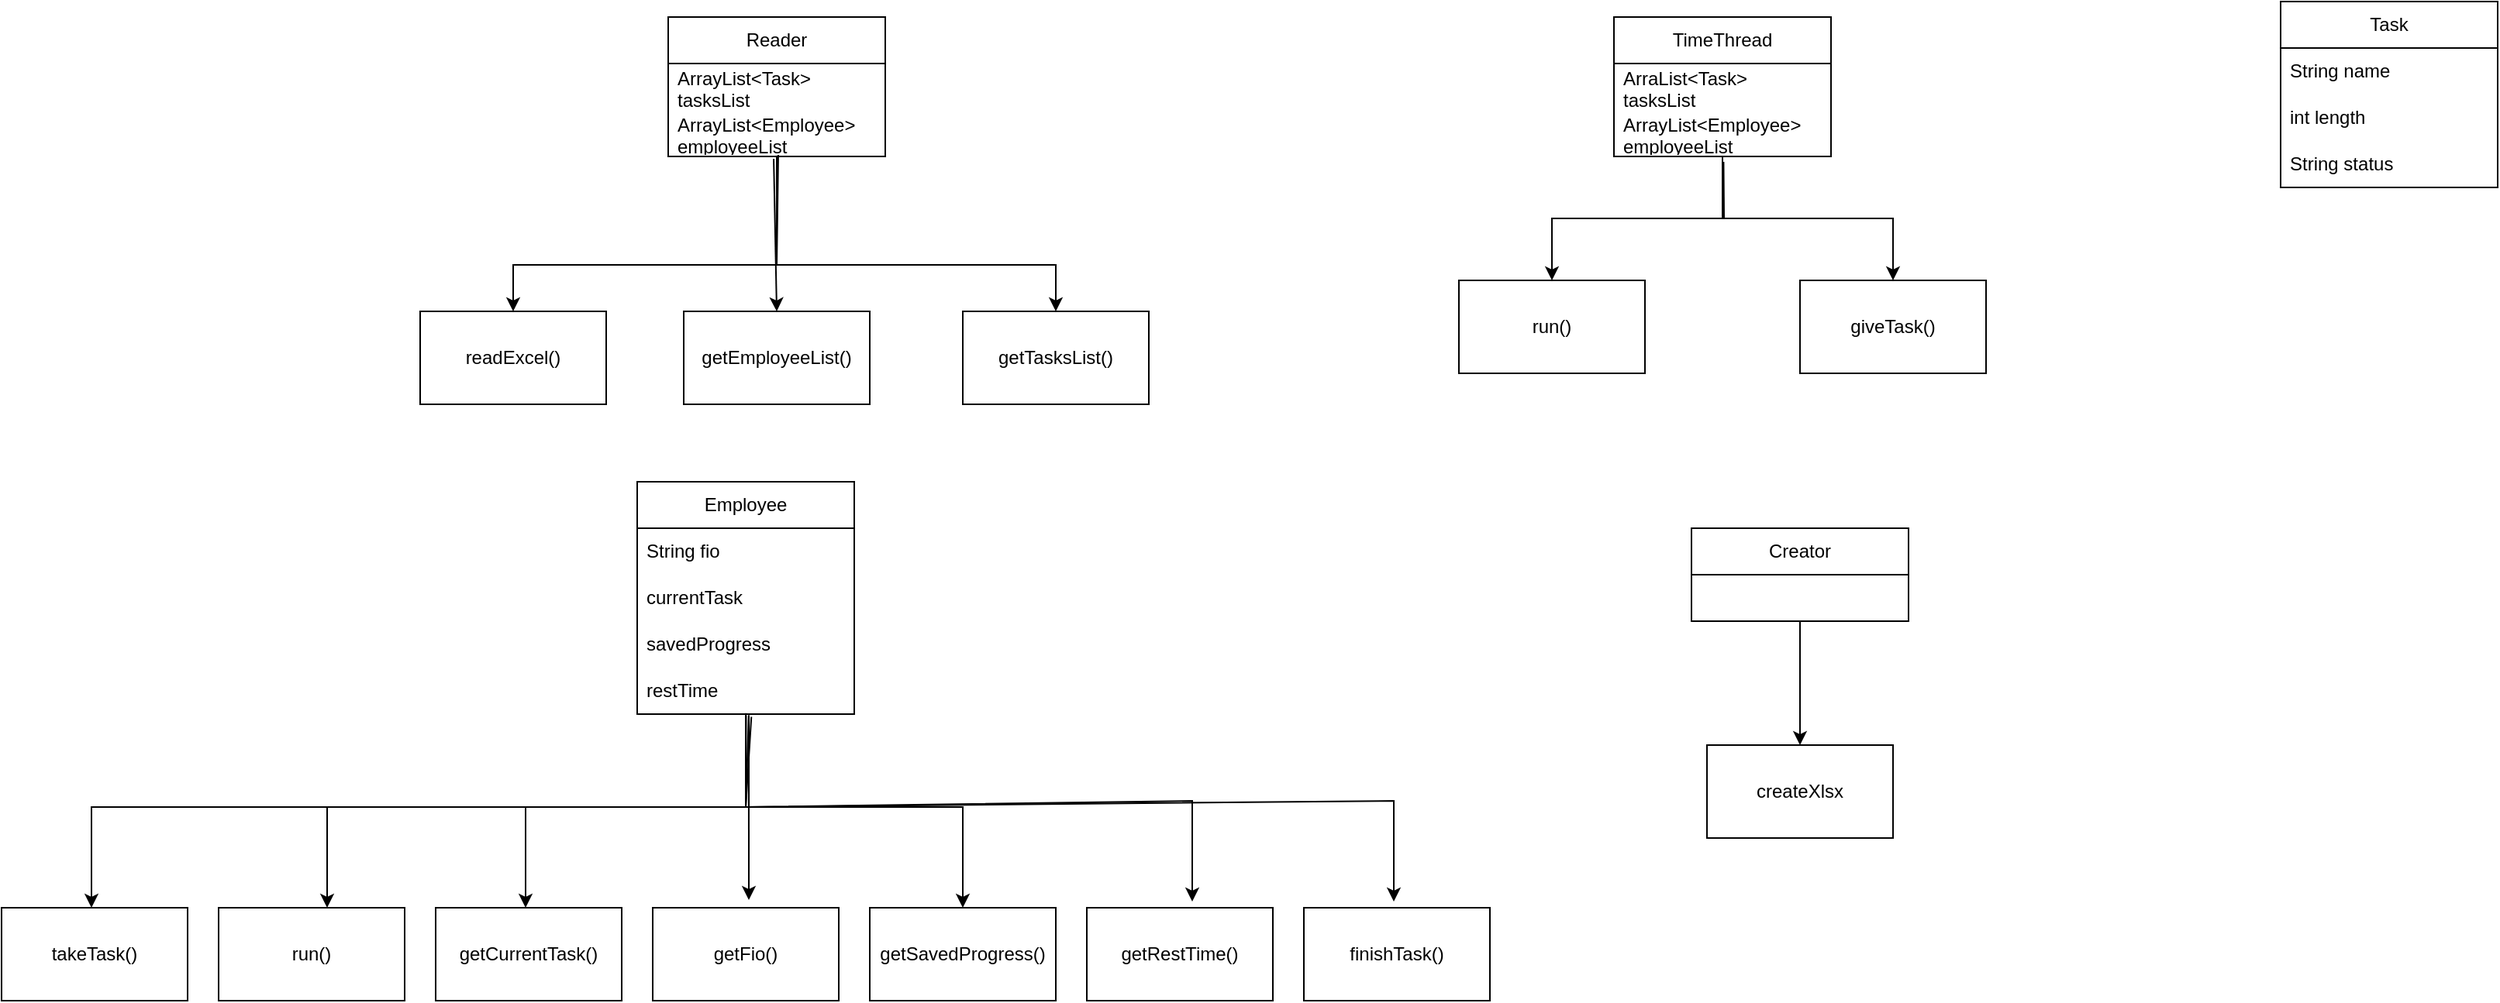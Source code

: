<mxfile version="27.0.9">
  <diagram name="Страница — 1" id="12rp9pAkE6GyZjwXNowM">
    <mxGraphModel dx="1971" dy="1111" grid="1" gridSize="10" guides="1" tooltips="1" connect="1" arrows="1" fold="1" page="1" pageScale="1" pageWidth="1920" pageHeight="1200" math="0" shadow="0">
      <root>
        <mxCell id="0" />
        <mxCell id="1" parent="0" />
        <mxCell id="76v9fN0egyi8OY0H91_Y-6" value="" style="edgeStyle=orthogonalEdgeStyle;rounded=0;orthogonalLoop=1;jettySize=auto;html=1;" edge="1" parent="1" source="76v9fN0egyi8OY0H91_Y-1" target="76v9fN0egyi8OY0H91_Y-5">
          <mxGeometry relative="1" as="geometry">
            <Array as="points">
              <mxPoint x="650" y="470" />
              <mxPoint x="480" y="470" />
            </Array>
          </mxGeometry>
        </mxCell>
        <mxCell id="76v9fN0egyi8OY0H91_Y-1" value="Reader" style="swimlane;fontStyle=0;childLayout=stackLayout;horizontal=1;startSize=30;horizontalStack=0;resizeParent=1;resizeParentMax=0;resizeLast=0;collapsible=1;marginBottom=0;whiteSpace=wrap;html=1;" vertex="1" parent="1">
          <mxGeometry x="580" y="310" width="140" height="90" as="geometry" />
        </mxCell>
        <mxCell id="76v9fN0egyi8OY0H91_Y-2" value="ArrayList&amp;lt;Task&amp;gt; tasksList" style="text;strokeColor=none;fillColor=none;align=left;verticalAlign=middle;spacingLeft=4;spacingRight=4;overflow=hidden;points=[[0,0.5],[1,0.5]];portConstraint=eastwest;rotatable=0;whiteSpace=wrap;html=1;" vertex="1" parent="76v9fN0egyi8OY0H91_Y-1">
          <mxGeometry y="30" width="140" height="30" as="geometry" />
        </mxCell>
        <mxCell id="76v9fN0egyi8OY0H91_Y-3" value="ArrayList&amp;lt;Employee&amp;gt; employeeList" style="text;strokeColor=none;fillColor=none;align=left;verticalAlign=middle;spacingLeft=4;spacingRight=4;overflow=hidden;points=[[0,0.5],[1,0.5]];portConstraint=eastwest;rotatable=0;whiteSpace=wrap;html=1;" vertex="1" parent="76v9fN0egyi8OY0H91_Y-1">
          <mxGeometry y="60" width="140" height="30" as="geometry" />
        </mxCell>
        <mxCell id="76v9fN0egyi8OY0H91_Y-5" value="readExcel()" style="whiteSpace=wrap;html=1;fontStyle=0;startSize=30;horizontal=1;" vertex="1" parent="1">
          <mxGeometry x="420" y="500" width="120" height="60" as="geometry" />
        </mxCell>
        <mxCell id="76v9fN0egyi8OY0H91_Y-7" value="getEmployeeList()" style="rounded=0;whiteSpace=wrap;html=1;" vertex="1" parent="1">
          <mxGeometry x="590" y="500" width="120" height="60" as="geometry" />
        </mxCell>
        <mxCell id="76v9fN0egyi8OY0H91_Y-8" value="getTasksList()" style="rounded=0;whiteSpace=wrap;html=1;" vertex="1" parent="1">
          <mxGeometry x="770" y="500" width="120" height="60" as="geometry" />
        </mxCell>
        <mxCell id="76v9fN0egyi8OY0H91_Y-9" value="" style="endArrow=classic;html=1;rounded=0;entryX=0.5;entryY=0;entryDx=0;entryDy=0;exitX=0.486;exitY=1.05;exitDx=0;exitDy=0;exitPerimeter=0;" edge="1" parent="1" source="76v9fN0egyi8OY0H91_Y-3" target="76v9fN0egyi8OY0H91_Y-7">
          <mxGeometry width="50" height="50" relative="1" as="geometry">
            <mxPoint x="640" y="420" as="sourcePoint" />
            <mxPoint x="690" y="370" as="targetPoint" />
          </mxGeometry>
        </mxCell>
        <mxCell id="76v9fN0egyi8OY0H91_Y-10" value="" style="endArrow=classic;html=1;rounded=0;entryX=0.5;entryY=0;entryDx=0;entryDy=0;exitX=0.507;exitY=0.967;exitDx=0;exitDy=0;exitPerimeter=0;" edge="1" parent="1" source="76v9fN0egyi8OY0H91_Y-3" target="76v9fN0egyi8OY0H91_Y-8">
          <mxGeometry width="50" height="50" relative="1" as="geometry">
            <mxPoint x="830" y="470" as="sourcePoint" />
            <mxPoint x="690" y="370" as="targetPoint" />
            <Array as="points">
              <mxPoint x="650" y="470" />
              <mxPoint x="830" y="470" />
            </Array>
          </mxGeometry>
        </mxCell>
        <mxCell id="76v9fN0egyi8OY0H91_Y-16" value="" style="edgeStyle=orthogonalEdgeStyle;rounded=0;orthogonalLoop=1;jettySize=auto;html=1;" edge="1" parent="1" source="76v9fN0egyi8OY0H91_Y-11" target="76v9fN0egyi8OY0H91_Y-15">
          <mxGeometry relative="1" as="geometry" />
        </mxCell>
        <mxCell id="76v9fN0egyi8OY0H91_Y-11" value="TimeThread" style="swimlane;fontStyle=0;childLayout=stackLayout;horizontal=1;startSize=30;horizontalStack=0;resizeParent=1;resizeParentMax=0;resizeLast=0;collapsible=1;marginBottom=0;whiteSpace=wrap;html=1;" vertex="1" parent="1">
          <mxGeometry x="1190" y="310" width="140" height="90" as="geometry" />
        </mxCell>
        <mxCell id="76v9fN0egyi8OY0H91_Y-12" value="ArraList&amp;lt;Task&amp;gt; tasksList" style="text;strokeColor=none;fillColor=none;align=left;verticalAlign=middle;spacingLeft=4;spacingRight=4;overflow=hidden;points=[[0,0.5],[1,0.5]];portConstraint=eastwest;rotatable=0;whiteSpace=wrap;html=1;" vertex="1" parent="76v9fN0egyi8OY0H91_Y-11">
          <mxGeometry y="30" width="140" height="30" as="geometry" />
        </mxCell>
        <mxCell id="76v9fN0egyi8OY0H91_Y-13" value="ArrayList&amp;lt;Employee&amp;gt; employeeList" style="text;strokeColor=none;fillColor=none;align=left;verticalAlign=middle;spacingLeft=4;spacingRight=4;overflow=hidden;points=[[0,0.5],[1,0.5]];portConstraint=eastwest;rotatable=0;whiteSpace=wrap;html=1;" vertex="1" parent="76v9fN0egyi8OY0H91_Y-11">
          <mxGeometry y="60" width="140" height="30" as="geometry" />
        </mxCell>
        <mxCell id="76v9fN0egyi8OY0H91_Y-15" value="run()" style="whiteSpace=wrap;html=1;fontStyle=0;startSize=30;horizontal=1;" vertex="1" parent="1">
          <mxGeometry x="1090" y="480" width="120" height="60" as="geometry" />
        </mxCell>
        <mxCell id="76v9fN0egyi8OY0H91_Y-17" value="giveTask()" style="rounded=0;whiteSpace=wrap;html=1;" vertex="1" parent="1">
          <mxGeometry x="1310" y="480" width="120" height="60" as="geometry" />
        </mxCell>
        <mxCell id="76v9fN0egyi8OY0H91_Y-18" value="" style="endArrow=classic;html=1;rounded=0;entryX=0.5;entryY=0;entryDx=0;entryDy=0;exitX=0.505;exitY=1.118;exitDx=0;exitDy=0;exitPerimeter=0;" edge="1" parent="1" source="76v9fN0egyi8OY0H91_Y-13" target="76v9fN0egyi8OY0H91_Y-17">
          <mxGeometry width="50" height="50" relative="1" as="geometry">
            <mxPoint x="1270" y="430" as="sourcePoint" />
            <mxPoint x="1320" y="380" as="targetPoint" />
            <Array as="points">
              <mxPoint x="1261" y="440" />
              <mxPoint x="1370" y="440" />
            </Array>
          </mxGeometry>
        </mxCell>
        <mxCell id="76v9fN0egyi8OY0H91_Y-25" value="" style="edgeStyle=orthogonalEdgeStyle;rounded=0;orthogonalLoop=1;jettySize=auto;html=1;" edge="1" parent="1" source="76v9fN0egyi8OY0H91_Y-19" target="76v9fN0egyi8OY0H91_Y-24">
          <mxGeometry relative="1" as="geometry">
            <Array as="points">
              <mxPoint x="630" y="820" />
              <mxPoint x="360" y="820" />
            </Array>
          </mxGeometry>
        </mxCell>
        <mxCell id="76v9fN0egyi8OY0H91_Y-19" value="Employee" style="swimlane;fontStyle=0;childLayout=stackLayout;horizontal=1;startSize=30;horizontalStack=0;resizeParent=1;resizeParentMax=0;resizeLast=0;collapsible=1;marginBottom=0;whiteSpace=wrap;html=1;" vertex="1" parent="1">
          <mxGeometry x="560" y="610" width="140" height="150" as="geometry" />
        </mxCell>
        <mxCell id="76v9fN0egyi8OY0H91_Y-20" value="String fio" style="text;strokeColor=none;fillColor=none;align=left;verticalAlign=middle;spacingLeft=4;spacingRight=4;overflow=hidden;points=[[0,0.5],[1,0.5]];portConstraint=eastwest;rotatable=0;whiteSpace=wrap;html=1;" vertex="1" parent="76v9fN0egyi8OY0H91_Y-19">
          <mxGeometry y="30" width="140" height="30" as="geometry" />
        </mxCell>
        <mxCell id="76v9fN0egyi8OY0H91_Y-21" value="currentTask" style="text;strokeColor=none;fillColor=none;align=left;verticalAlign=middle;spacingLeft=4;spacingRight=4;overflow=hidden;points=[[0,0.5],[1,0.5]];portConstraint=eastwest;rotatable=0;whiteSpace=wrap;html=1;" vertex="1" parent="76v9fN0egyi8OY0H91_Y-19">
          <mxGeometry y="60" width="140" height="30" as="geometry" />
        </mxCell>
        <mxCell id="76v9fN0egyi8OY0H91_Y-22" value="savedProgress" style="text;strokeColor=none;fillColor=none;align=left;verticalAlign=middle;spacingLeft=4;spacingRight=4;overflow=hidden;points=[[0,0.5],[1,0.5]];portConstraint=eastwest;rotatable=0;whiteSpace=wrap;html=1;" vertex="1" parent="76v9fN0egyi8OY0H91_Y-19">
          <mxGeometry y="90" width="140" height="30" as="geometry" />
        </mxCell>
        <mxCell id="76v9fN0egyi8OY0H91_Y-23" value="restTime" style="text;strokeColor=none;fillColor=none;align=left;verticalAlign=middle;spacingLeft=4;spacingRight=4;overflow=hidden;points=[[0,0.5],[1,0.5]];portConstraint=eastwest;rotatable=0;whiteSpace=wrap;html=1;" vertex="1" parent="76v9fN0egyi8OY0H91_Y-19">
          <mxGeometry y="120" width="140" height="30" as="geometry" />
        </mxCell>
        <mxCell id="76v9fN0egyi8OY0H91_Y-24" value="run()" style="whiteSpace=wrap;html=1;fontStyle=0;startSize=30;horizontal=1;" vertex="1" parent="1">
          <mxGeometry x="290" y="885" width="120" height="60" as="geometry" />
        </mxCell>
        <mxCell id="76v9fN0egyi8OY0H91_Y-27" value="getCurrentTask()" style="rounded=0;whiteSpace=wrap;html=1;" vertex="1" parent="1">
          <mxGeometry x="430" y="885" width="120" height="60" as="geometry" />
        </mxCell>
        <mxCell id="76v9fN0egyi8OY0H91_Y-28" value="getFio()" style="rounded=0;whiteSpace=wrap;html=1;" vertex="1" parent="1">
          <mxGeometry x="570" y="885" width="120" height="60" as="geometry" />
        </mxCell>
        <mxCell id="76v9fN0egyi8OY0H91_Y-29" value="takeTask()" style="rounded=0;whiteSpace=wrap;html=1;" vertex="1" parent="1">
          <mxGeometry x="150" y="885" width="120" height="60" as="geometry" />
        </mxCell>
        <mxCell id="76v9fN0egyi8OY0H91_Y-30" value="getSavedProgress()" style="rounded=0;whiteSpace=wrap;html=1;" vertex="1" parent="1">
          <mxGeometry x="710" y="885" width="120" height="60" as="geometry" />
        </mxCell>
        <mxCell id="76v9fN0egyi8OY0H91_Y-31" value="getRestTime()" style="rounded=0;whiteSpace=wrap;html=1;" vertex="1" parent="1">
          <mxGeometry x="850" y="885" width="120" height="60" as="geometry" />
        </mxCell>
        <mxCell id="76v9fN0egyi8OY0H91_Y-32" value="finishTask()" style="rounded=0;whiteSpace=wrap;html=1;" vertex="1" parent="1">
          <mxGeometry x="990" y="885" width="120" height="60" as="geometry" />
        </mxCell>
        <mxCell id="76v9fN0egyi8OY0H91_Y-33" value="" style="endArrow=classic;html=1;rounded=0;exitX=0.514;exitY=1.059;exitDx=0;exitDy=0;exitPerimeter=0;" edge="1" parent="1" source="76v9fN0egyi8OY0H91_Y-23">
          <mxGeometry width="50" height="50" relative="1" as="geometry">
            <mxPoint x="720" y="850" as="sourcePoint" />
            <mxPoint x="632" y="880" as="targetPoint" />
          </mxGeometry>
        </mxCell>
        <mxCell id="76v9fN0egyi8OY0H91_Y-35" value="" style="endArrow=classic;html=1;rounded=0;exitX=0.514;exitY=1.118;exitDx=0;exitDy=0;exitPerimeter=0;entryX=0.5;entryY=0;entryDx=0;entryDy=0;" edge="1" parent="1" source="76v9fN0egyi8OY0H91_Y-23" target="76v9fN0egyi8OY0H91_Y-30">
          <mxGeometry width="50" height="50" relative="1" as="geometry">
            <mxPoint x="780" y="800" as="sourcePoint" />
            <mxPoint x="780" y="918" as="targetPoint" />
            <Array as="points">
              <mxPoint x="632" y="820" />
              <mxPoint x="770" y="820" />
            </Array>
          </mxGeometry>
        </mxCell>
        <mxCell id="76v9fN0egyi8OY0H91_Y-36" value="" style="endArrow=classic;html=1;rounded=0;exitX=0.501;exitY=1.039;exitDx=0;exitDy=0;exitPerimeter=0;entryX=0.5;entryY=0;entryDx=0;entryDy=0;" edge="1" parent="1" source="76v9fN0egyi8OY0H91_Y-23">
          <mxGeometry width="50" height="50" relative="1" as="geometry">
            <mxPoint x="780" y="760" as="sourcePoint" />
            <mxPoint x="918" y="881" as="targetPoint" />
            <Array as="points">
              <mxPoint x="630" y="820" />
              <mxPoint x="918" y="816" />
            </Array>
          </mxGeometry>
        </mxCell>
        <mxCell id="76v9fN0egyi8OY0H91_Y-37" value="" style="endArrow=classic;html=1;rounded=0;exitX=0.514;exitY=1.02;exitDx=0;exitDy=0;exitPerimeter=0;entryX=0.5;entryY=0;entryDx=0;entryDy=0;" edge="1" parent="1" source="76v9fN0egyi8OY0H91_Y-23">
          <mxGeometry width="50" height="50" relative="1" as="geometry">
            <mxPoint x="910" y="760" as="sourcePoint" />
            <mxPoint x="1048" y="881" as="targetPoint" />
            <Array as="points">
              <mxPoint x="630" y="820" />
              <mxPoint x="1048" y="816" />
            </Array>
          </mxGeometry>
        </mxCell>
        <mxCell id="76v9fN0egyi8OY0H91_Y-38" value="" style="endArrow=classic;html=1;rounded=0;exitX=0.526;exitY=1.059;exitDx=0;exitDy=0;exitPerimeter=0;entryX=0.5;entryY=0;entryDx=0;entryDy=0;" edge="1" parent="1" source="76v9fN0egyi8OY0H91_Y-23">
          <mxGeometry width="50" height="50" relative="1" as="geometry">
            <mxPoint x="350" y="764" as="sourcePoint" />
            <mxPoint x="488" y="885" as="targetPoint" />
            <Array as="points">
              <mxPoint x="630" y="820" />
              <mxPoint x="488" y="820" />
            </Array>
          </mxGeometry>
        </mxCell>
        <mxCell id="76v9fN0egyi8OY0H91_Y-39" value="" style="endArrow=classic;html=1;rounded=0;entryX=0.5;entryY=0;entryDx=0;entryDy=0;exitX=0.501;exitY=0.98;exitDx=0;exitDy=0;exitPerimeter=0;" edge="1" parent="1" source="76v9fN0egyi8OY0H91_Y-23">
          <mxGeometry width="50" height="50" relative="1" as="geometry">
            <mxPoint x="420" y="670" as="sourcePoint" />
            <mxPoint x="208" y="885" as="targetPoint" />
            <Array as="points">
              <mxPoint x="630" y="820" />
              <mxPoint x="208" y="820" />
            </Array>
          </mxGeometry>
        </mxCell>
        <mxCell id="76v9fN0egyi8OY0H91_Y-46" value="" style="edgeStyle=orthogonalEdgeStyle;rounded=0;orthogonalLoop=1;jettySize=auto;html=1;" edge="1" parent="1" source="76v9fN0egyi8OY0H91_Y-40" target="76v9fN0egyi8OY0H91_Y-45">
          <mxGeometry relative="1" as="geometry" />
        </mxCell>
        <mxCell id="76v9fN0egyi8OY0H91_Y-40" value="Creator" style="swimlane;fontStyle=0;childLayout=stackLayout;horizontal=1;startSize=30;horizontalStack=0;resizeParent=1;resizeParentMax=0;resizeLast=0;collapsible=1;marginBottom=0;whiteSpace=wrap;html=1;" vertex="1" parent="1">
          <mxGeometry x="1240" y="640" width="140" height="60" as="geometry" />
        </mxCell>
        <mxCell id="76v9fN0egyi8OY0H91_Y-45" value="createXlsx" style="whiteSpace=wrap;html=1;fontStyle=0;startSize=30;horizontal=1;" vertex="1" parent="1">
          <mxGeometry x="1250" y="780" width="120" height="60" as="geometry" />
        </mxCell>
        <mxCell id="76v9fN0egyi8OY0H91_Y-47" value="Task" style="swimlane;fontStyle=0;childLayout=stackLayout;horizontal=1;startSize=30;horizontalStack=0;resizeParent=1;resizeParentMax=0;resizeLast=0;collapsible=1;marginBottom=0;whiteSpace=wrap;html=1;" vertex="1" parent="1">
          <mxGeometry x="1620" y="300" width="140" height="120" as="geometry" />
        </mxCell>
        <mxCell id="76v9fN0egyi8OY0H91_Y-48" value="String name" style="text;strokeColor=none;fillColor=none;align=left;verticalAlign=middle;spacingLeft=4;spacingRight=4;overflow=hidden;points=[[0,0.5],[1,0.5]];portConstraint=eastwest;rotatable=0;whiteSpace=wrap;html=1;" vertex="1" parent="76v9fN0egyi8OY0H91_Y-47">
          <mxGeometry y="30" width="140" height="30" as="geometry" />
        </mxCell>
        <mxCell id="76v9fN0egyi8OY0H91_Y-49" value="int length" style="text;strokeColor=none;fillColor=none;align=left;verticalAlign=middle;spacingLeft=4;spacingRight=4;overflow=hidden;points=[[0,0.5],[1,0.5]];portConstraint=eastwest;rotatable=0;whiteSpace=wrap;html=1;" vertex="1" parent="76v9fN0egyi8OY0H91_Y-47">
          <mxGeometry y="60" width="140" height="30" as="geometry" />
        </mxCell>
        <mxCell id="76v9fN0egyi8OY0H91_Y-50" value="String status" style="text;strokeColor=none;fillColor=none;align=left;verticalAlign=middle;spacingLeft=4;spacingRight=4;overflow=hidden;points=[[0,0.5],[1,0.5]];portConstraint=eastwest;rotatable=0;whiteSpace=wrap;html=1;" vertex="1" parent="76v9fN0egyi8OY0H91_Y-47">
          <mxGeometry y="90" width="140" height="30" as="geometry" />
        </mxCell>
      </root>
    </mxGraphModel>
  </diagram>
</mxfile>
